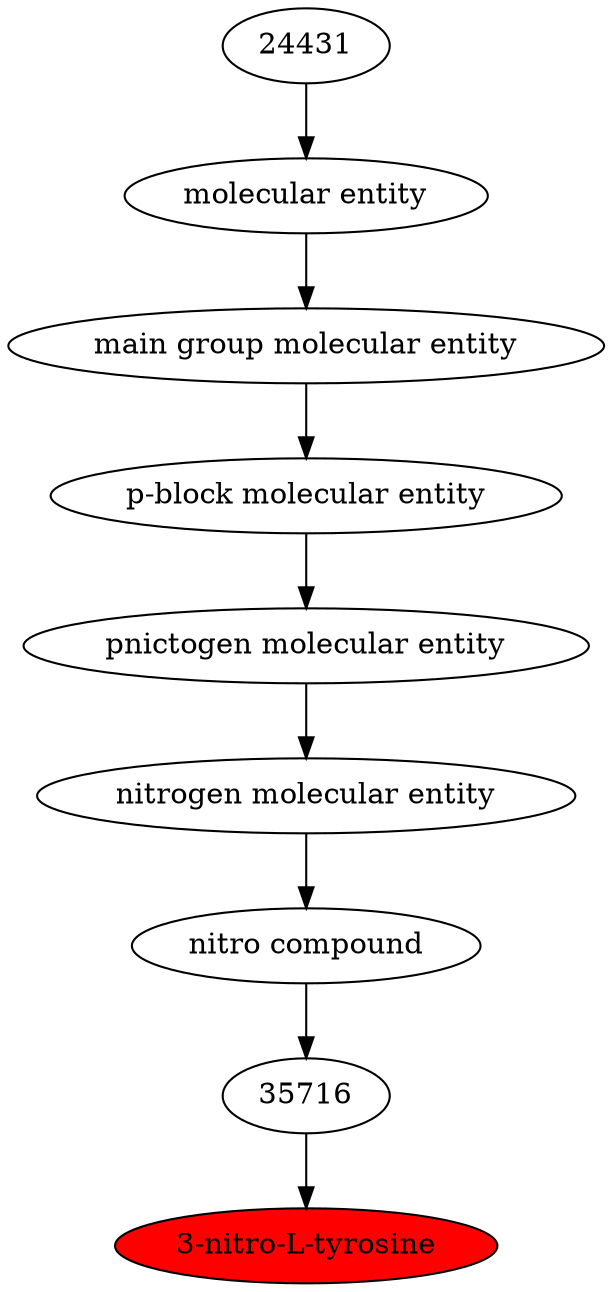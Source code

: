 digraph tree{ 
44454 [label="3-nitro-L-tyrosine" fillcolor=red style=filled]
35716 -> 44454
35716 [label="35716"]
35715 -> 35716
35715 [label="nitro compound"]
51143 -> 35715
51143 [label="nitrogen molecular entity"]
33302 -> 51143
33302 [label="pnictogen molecular entity"]
33675 -> 33302
33675 [label="p-block molecular entity"]
33579 -> 33675
33579 [label="main group molecular entity"]
23367 -> 33579
23367 [label="molecular entity"]
24431 -> 23367
24431 [label="24431"]
}
